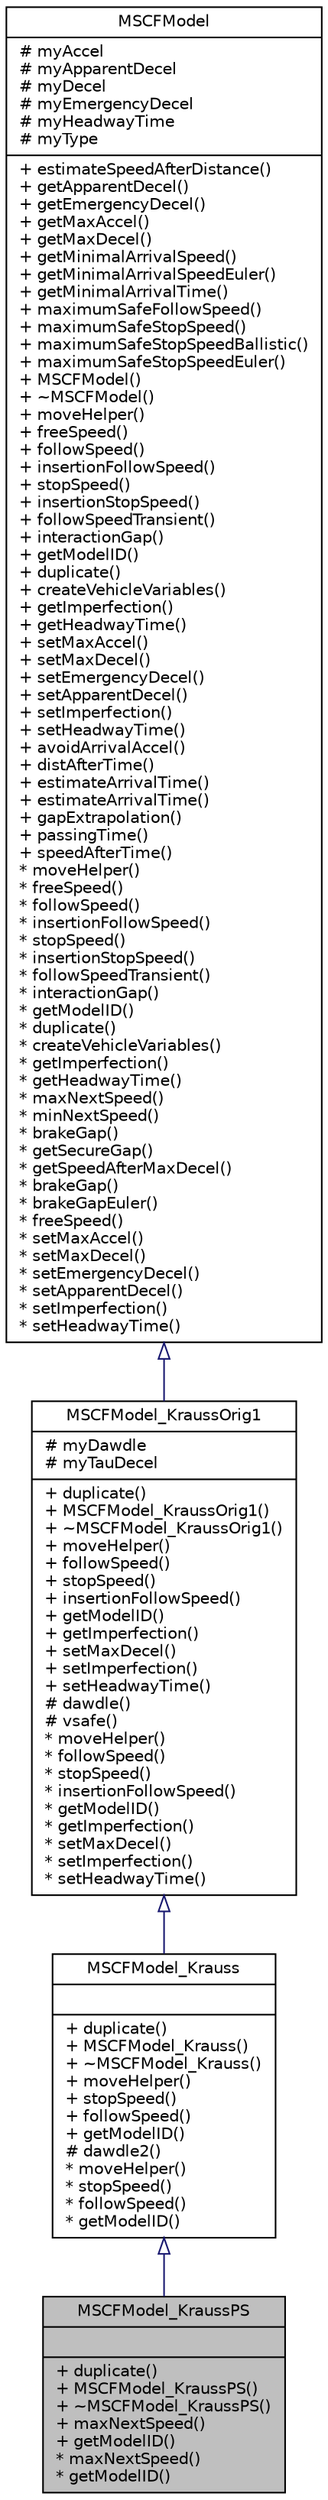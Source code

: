 digraph "MSCFModel_KraussPS"
{
  edge [fontname="Helvetica",fontsize="10",labelfontname="Helvetica",labelfontsize="10"];
  node [fontname="Helvetica",fontsize="10",shape=record];
  Node0 [label="{MSCFModel_KraussPS\n||+ duplicate()\l+ MSCFModel_KraussPS()\l+ ~MSCFModel_KraussPS()\l+ maxNextSpeed()\l+ getModelID()\l* maxNextSpeed()\l* getModelID()\l}",height=0.2,width=0.4,color="black", fillcolor="grey75", style="filled", fontcolor="black"];
  Node1 -> Node0 [dir="back",color="midnightblue",fontsize="10",style="solid",arrowtail="onormal",fontname="Helvetica"];
  Node1 [label="{MSCFModel_Krauss\n||+ duplicate()\l+ MSCFModel_Krauss()\l+ ~MSCFModel_Krauss()\l+ moveHelper()\l+ stopSpeed()\l+ followSpeed()\l+ getModelID()\l# dawdle2()\l* moveHelper()\l* stopSpeed()\l* followSpeed()\l* getModelID()\l}",height=0.2,width=0.4,color="black", fillcolor="white", style="filled",URL="$d3/d44/class_m_s_c_f_model___krauss.html",tooltip="Krauss car-following model, with acceleration decrease and faster start. "];
  Node2 -> Node1 [dir="back",color="midnightblue",fontsize="10",style="solid",arrowtail="onormal",fontname="Helvetica"];
  Node2 [label="{MSCFModel_KraussOrig1\n|# myDawdle\l# myTauDecel\l|+ duplicate()\l+ MSCFModel_KraussOrig1()\l+ ~MSCFModel_KraussOrig1()\l+ moveHelper()\l+ followSpeed()\l+ stopSpeed()\l+ insertionFollowSpeed()\l+ getModelID()\l+ getImperfection()\l+ setMaxDecel()\l+ setImperfection()\l+ setHeadwayTime()\l# dawdle()\l# vsafe()\l* moveHelper()\l* followSpeed()\l* stopSpeed()\l* insertionFollowSpeed()\l* getModelID()\l* getImperfection()\l* setMaxDecel()\l* setImperfection()\l* setHeadwayTime()\l}",height=0.2,width=0.4,color="black", fillcolor="white", style="filled",URL="$d3/d3a/class_m_s_c_f_model___krauss_orig1.html",tooltip="The original Krauss (1998) car-following model and parameter. "];
  Node3 -> Node2 [dir="back",color="midnightblue",fontsize="10",style="solid",arrowtail="onormal",fontname="Helvetica"];
  Node3 [label="{MSCFModel\n|# myAccel\l# myApparentDecel\l# myDecel\l# myEmergencyDecel\l# myHeadwayTime\l# myType\l|+ estimateSpeedAfterDistance()\l+ getApparentDecel()\l+ getEmergencyDecel()\l+ getMaxAccel()\l+ getMaxDecel()\l+ getMinimalArrivalSpeed()\l+ getMinimalArrivalSpeedEuler()\l+ getMinimalArrivalTime()\l+ maximumSafeFollowSpeed()\l+ maximumSafeStopSpeed()\l+ maximumSafeStopSpeedBallistic()\l+ maximumSafeStopSpeedEuler()\l+ MSCFModel()\l+ ~MSCFModel()\l+ moveHelper()\l+ freeSpeed()\l+ followSpeed()\l+ insertionFollowSpeed()\l+ stopSpeed()\l+ insertionStopSpeed()\l+ followSpeedTransient()\l+ interactionGap()\l+ getModelID()\l+ duplicate()\l+ createVehicleVariables()\l+ getImperfection()\l+ getHeadwayTime()\l+ setMaxAccel()\l+ setMaxDecel()\l+ setEmergencyDecel()\l+ setApparentDecel()\l+ setImperfection()\l+ setHeadwayTime()\l+ avoidArrivalAccel()\l+ distAfterTime()\l+ estimateArrivalTime()\l+ estimateArrivalTime()\l+ gapExtrapolation()\l+ passingTime()\l+ speedAfterTime()\l* moveHelper()\l* freeSpeed()\l* followSpeed()\l* insertionFollowSpeed()\l* stopSpeed()\l* insertionStopSpeed()\l* followSpeedTransient()\l* interactionGap()\l* getModelID()\l* duplicate()\l* createVehicleVariables()\l* getImperfection()\l* getHeadwayTime()\l* maxNextSpeed()\l* minNextSpeed()\l* brakeGap()\l* getSecureGap()\l* getSpeedAfterMaxDecel()\l* brakeGap()\l* brakeGapEuler()\l* freeSpeed()\l* setMaxAccel()\l* setMaxDecel()\l* setEmergencyDecel()\l* setApparentDecel()\l* setImperfection()\l* setHeadwayTime()\l}",height=0.2,width=0.4,color="black", fillcolor="white", style="filled",URL="$d1/d9d/class_m_s_c_f_model.html",tooltip="The car-following model abstraction. "];
}
